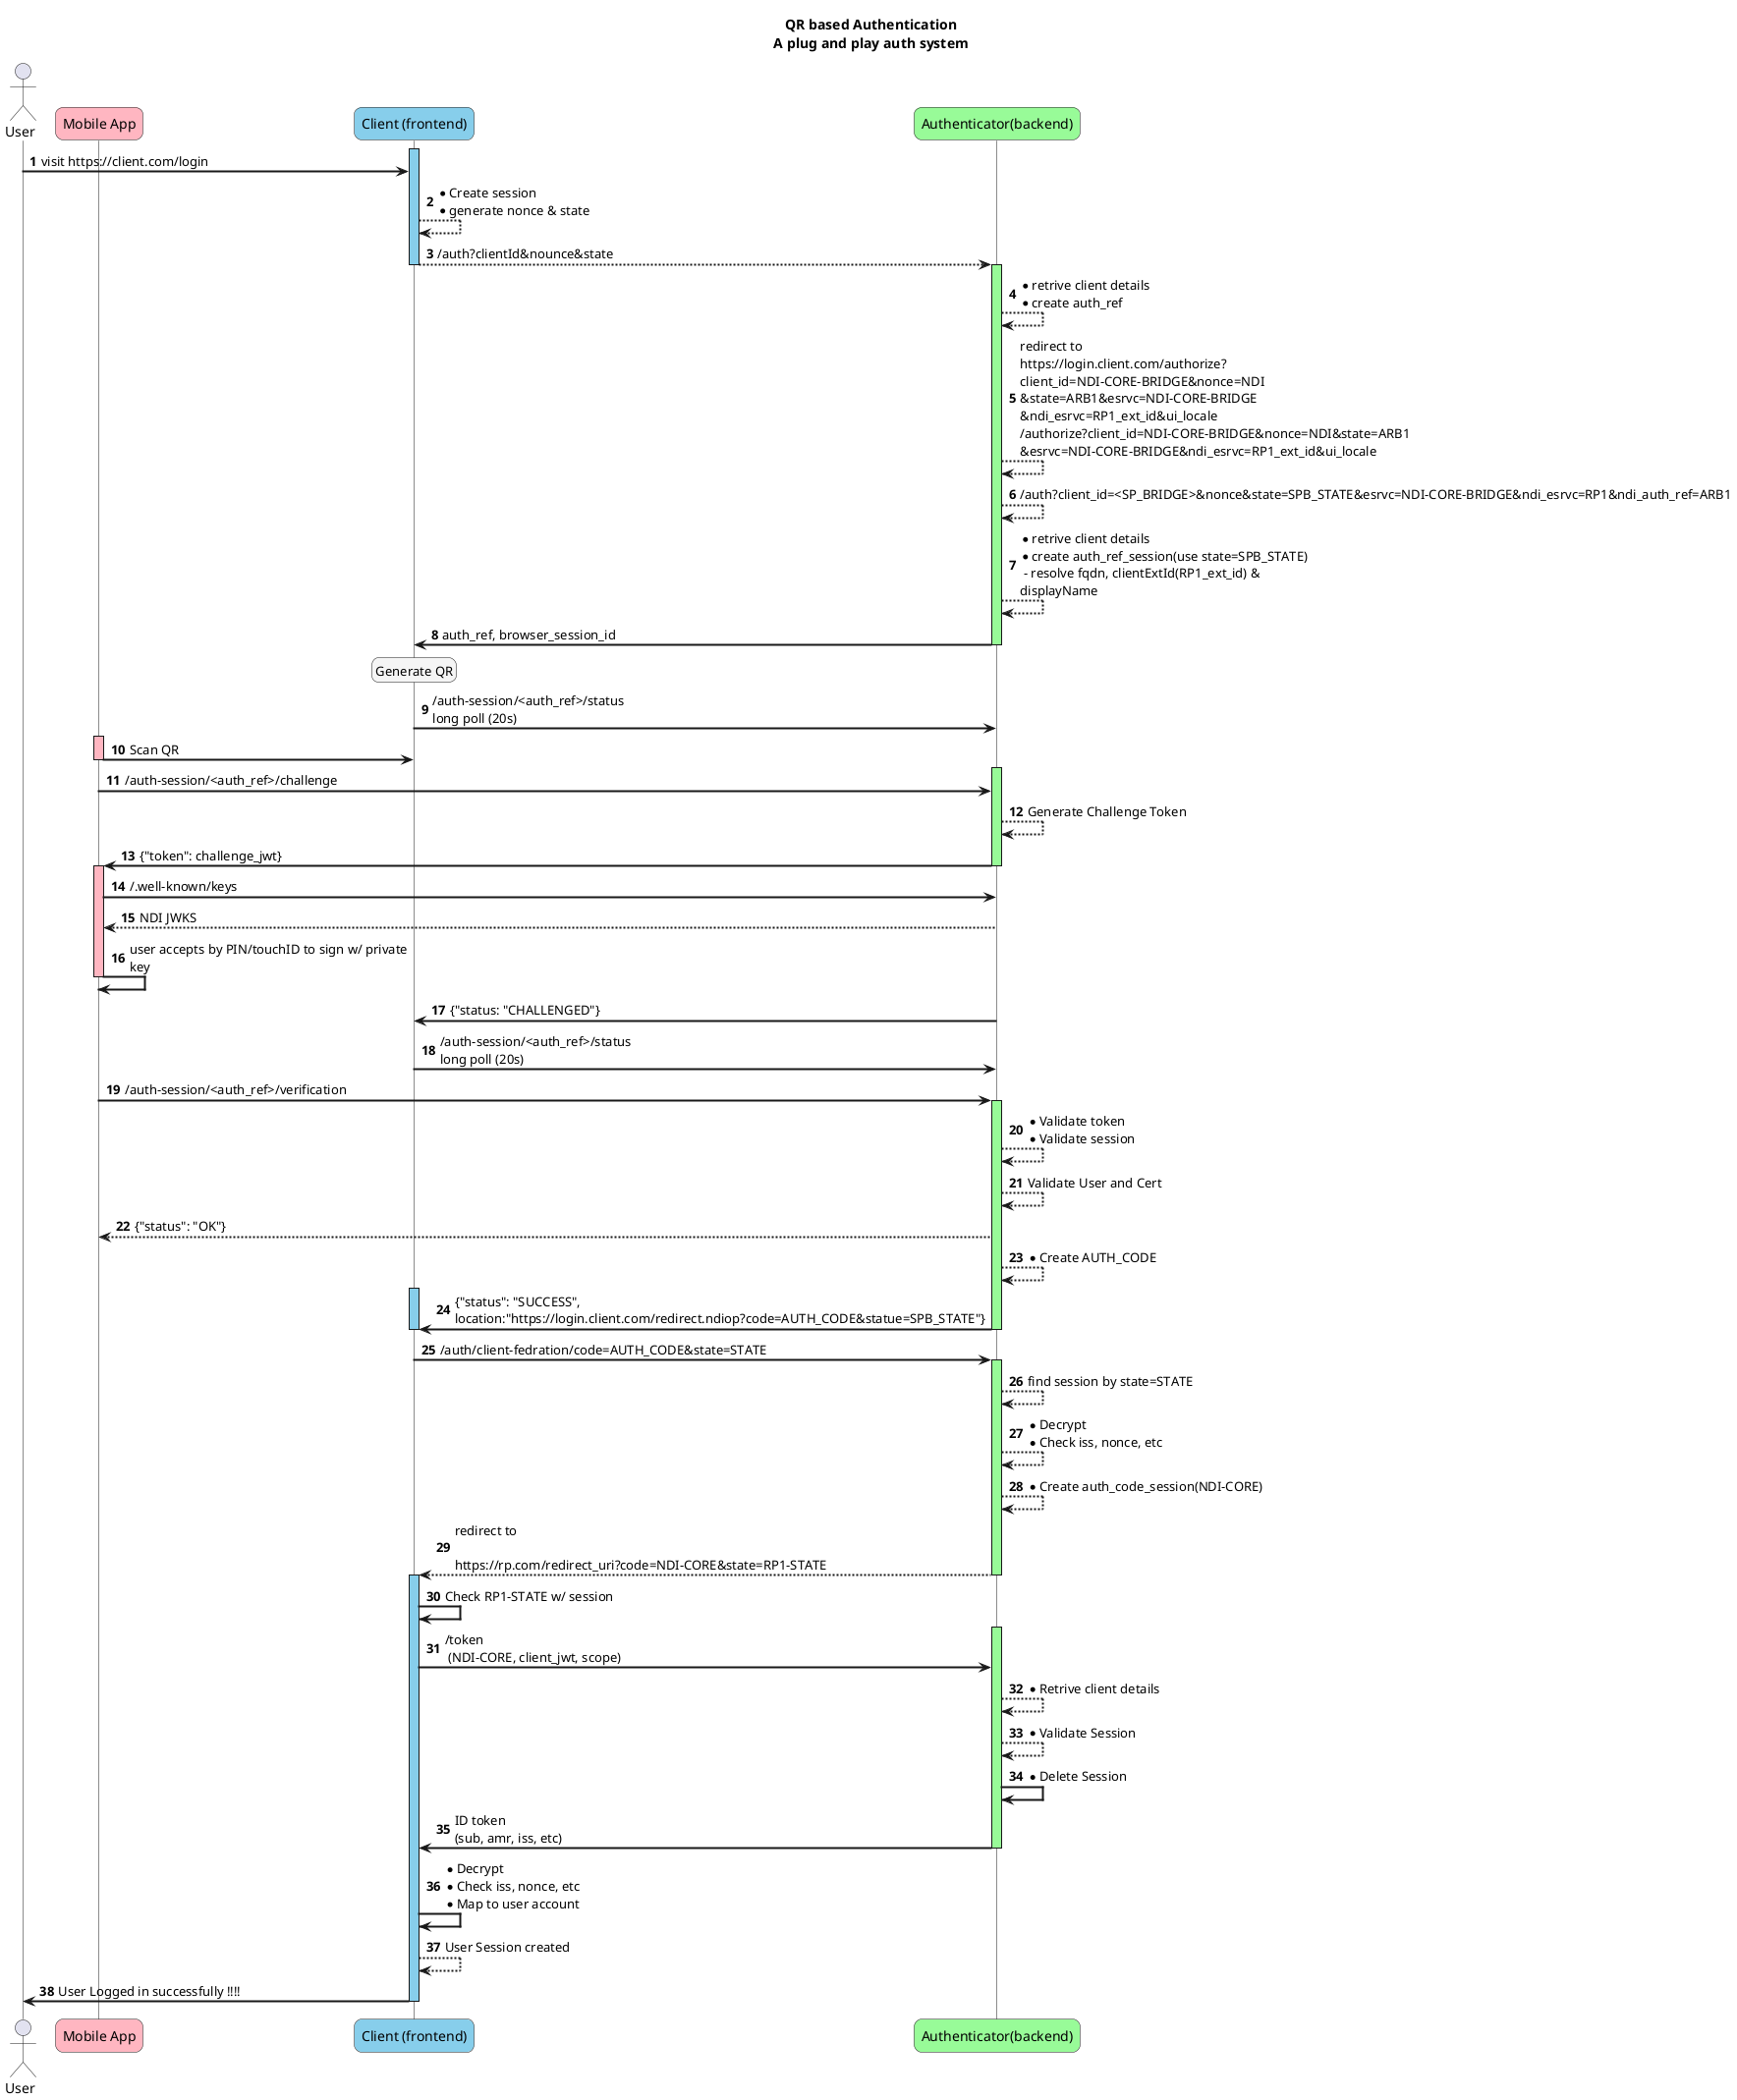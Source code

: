 @startuml "QR based Authentication"

' Configurations
' ------------
!pragma teoz true

autonumber
hide unlinked

' Customization
' ------------
skinparam {
    BackgroundColor White
    sequenceArrowThickness 2
    sequenceReferenceAlign center
    ParticipantPadding 5
    BoxPadding 50
    lifelineStrategy nosolid

    roundcorner 15
    maxmessagesize 300
    PageMargin 20
    Legend {
        FontStyle bold
        Padding 1
    }
    Note {
        BackgroundColor #WhiteSmoke
    }
}

!$spmColor="#LightPink"
!$rpColor="#SkyBlue"
!$aspColor="#PaleGreen"

' Declarations
' ------------
title "QR based Authentication\nA plug and play auth system" 

actor "User" as user

participant "Mobile App" as spm $spmColor
participant "Client (frontend)" as rp $rpColor
participant "Authenticator(backend)" as asp $aspColor

' User Flow
' ------------
activate rp $rpColor
user -> rp: visit https://client.com/login
rp --> rp: *Create session\n*generate nonce & state
rp --> asp: /auth?clientId&nounce&state
deactivate rp

activate asp $aspColor
asp --> asp: * retrive client details\n*create auth_ref
asp --> asp: redirect to\nhttps://login.client.com/authorize?\nclient_id=NDI-CORE-BRIDGE&nonce=NDI\n&state=ARB1&esrvc=NDI-CORE-BRIDGE\n&ndi_esrvc=RP1_ext_id&ui_locale\n/authorize?client_id=NDI-CORE-BRIDGE&nonce=NDI&state=ARB1\n&esrvc=NDI-CORE-BRIDGE&ndi_esrvc=RP1_ext_id&ui_locale

asp --> asp: /auth?client_id=<SP_BRIDGE>&nonce&state=SPB_STATE&esrvc=NDI-CORE-BRIDGE&ndi_esrvc=RP1&ndi_auth_ref=ARB1
asp --> asp: * retrive client details\n* create auth_ref_session(use state=SPB_STATE)\n - resolve fqdn, clientExtId(RP1_ext_id) & displayName
asp -> rp: auth_ref, browser_session_id
deactivate asp

rnote over rp
    Generate QR
end note

rp -> asp: /auth-session/<auth_ref>/status\nlong poll (20s)

activate spm $spmColor
spm -> rp: Scan QR
deactivate spm

activate asp $aspColor
spm -> asp: /auth-session/<auth_ref>/challenge
asp --> asp: Generate Challenge Token
asp -> spm: {"token": challenge_jwt}
deactivate asp

activate spm $spmColor
spm-> asp: /.well-known/keys
asp --> spm: NDI JWKS
spm -> spm: user accepts by PIN/touchID to sign w/ private key
deactivate spm

asp -> rp: {"status: "CHALLENGED"}
rp -> asp: /auth-session/<auth_ref>/status\nlong poll (20s)
spm -> asp: /auth-session/<auth_ref>/verification

activate asp $aspColor
asp --> asp: * Validate token\n* Validate session
asp --> asp: Validate User and Cert
asp --> spm: {"status": "OK"}
asp --> asp: * Create AUTH_CODE

activate rp $rpColor
asp -> rp: {"status": "SUCCESS",\nlocation:"https://login.client.com/redirect.ndiop?code=AUTH_CODE&statue=SPB_STATE"}
deactivate rp
deactivate asp

rp -> asp: /auth/client-fedration/code=AUTH_CODE&state=STATE

activate asp $aspColor
asp --> asp: find session by state=STATE
asp --> asp: * Decrypt\n* Check iss, nonce, etc
asp --> asp: * Create auth_code_session(NDI-CORE)
asp --> rp: redirect to \n https://rp.com/redirect_uri?code=NDI-CORE&state=RP1-STATE
deactivate asp

activate rp $rpColor
rp -> rp: Check RP1-STATE w/ session
activate asp $aspColor
rp -> asp: /token\n (NDI-CORE, client_jwt, scope)
asp --> asp: * Retrive client details
asp --> asp: * Validate Session
asp -> asp: * Delete Session
asp -> rp: ID token\n(sub, amr, iss, etc)
deactivate asp
rp -> rp: * Decrypt\n* Check iss, nonce, etc\n* Map to user account
rp --> rp: User Session created

rp -> user: User Logged in successfully !!!!
deactivate rp

@enduml